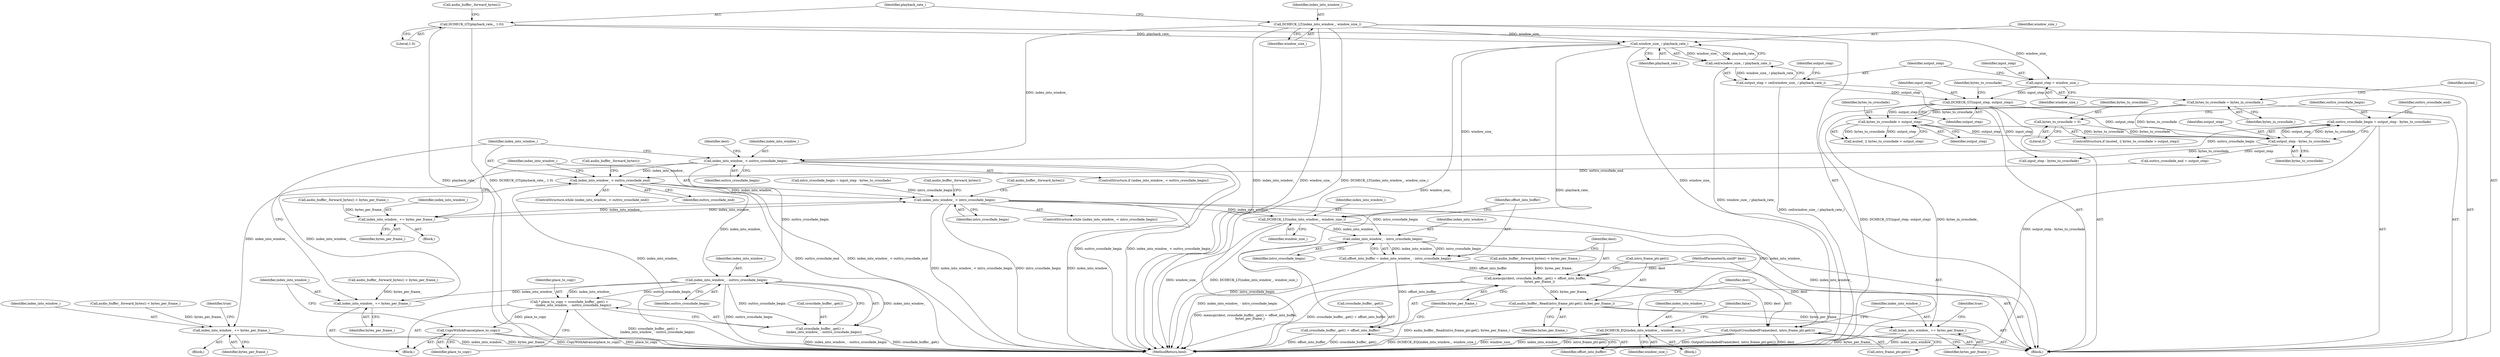 digraph "1_Chrome_802ecdb9cee0d66fe546bdf24e98150f8f716ad8_0@integer" {
"1000146" [label="(Call,outtro_crossfade_begin = output_step - bytes_to_crossfade)"];
"1000148" [label="(Call,output_step - bytes_to_crossfade)"];
"1000139" [label="(Call,bytes_to_crossfade > output_step)"];
"1000133" [label="(Call,bytes_to_crossfade = bytes_in_crossfade_)"];
"1000129" [label="(Call,DCHECK_GT(input_step, output_step))"];
"1000116" [label="(Call,input_step = window_size_)"];
"1000103" [label="(Call,DCHECK_LT(index_into_window_, window_size_))"];
"1000120" [label="(Call,output_step = ceil(window_size_ / playback_rate_))"];
"1000122" [label="(Call,ceil(window_size_ / playback_rate_))"];
"1000123" [label="(Call,window_size_ / playback_rate_)"];
"1000106" [label="(Call,DCHECK_GT(playback_rate_, 1.0))"];
"1000142" [label="(Call,bytes_to_crossfade = 0)"];
"1000162" [label="(Call,index_into_window_ < outtro_crossfade_begin)"];
"1000168" [label="(Call,index_into_window_ += bytes_per_frame_)"];
"1000174" [label="(Call,index_into_window_ < outtro_crossfade_end)"];
"1000192" [label="(Call,index_into_window_ - outtro_crossfade_begin)"];
"1000188" [label="(Call,* place_to_copy = crossfade_buffer_.get() +\n        (index_into_window_ - outtro_crossfade_begin))"];
"1000195" [label="(Call,CopyWithAdvance(place_to_copy))"];
"1000190" [label="(Call,crossfade_buffer_.get() +\n        (index_into_window_ - outtro_crossfade_begin))"];
"1000197" [label="(Call,index_into_window_ += bytes_per_frame_)"];
"1000201" [label="(Call,index_into_window_ < intro_crossfade_begin)"];
"1000212" [label="(Call,index_into_window_ += bytes_per_frame_)"];
"1000226" [label="(Call,DCHECK_EQ(index_into_window_, window_size_))"];
"1000231" [label="(Call,DCHECK_LT(index_into_window_, window_size_))"];
"1000237" [label="(Call,index_into_window_ - intro_crossfade_begin)"];
"1000235" [label="(Call,offset_into_buffer = index_into_window_ - intro_crossfade_begin)"];
"1000240" [label="(Call,memcpy(dest, crossfade_buffer_.get() + offset_into_buffer,\n         bytes_per_frame_))"];
"1000247" [label="(Call,audio_buffer_.Read(intro_frame_ptr.get(), bytes_per_frame_))"];
"1000253" [label="(Call,index_into_window_ += bytes_per_frame_)"];
"1000250" [label="(Call,OutputCrossfadedFrame(dest, intro_frame_ptr.get()))"];
"1000242" [label="(Call,crossfade_buffer_.get() + offset_into_buffer)"];
"1000135" [label="(Identifier,bytes_in_crossfade_)"];
"1000150" [label="(Identifier,bytes_to_crossfade)"];
"1000249" [label="(Identifier,bytes_per_frame_)"];
"1000116" [label="(Call,input_step = window_size_)"];
"1000163" [label="(Identifier,index_into_window_)"];
"1000191" [label="(Call,crossfade_buffer_.get())"];
"1000156" [label="(Call,intro_crossfade_begin = input_step - bytes_to_crossfade)"];
"1000245" [label="(Identifier,bytes_per_frame_)"];
"1000161" [label="(ControlStructure,if (index_into_window_ < outtro_crossfade_begin))"];
"1000257" [label="(Identifier,true)"];
"1000250" [label="(Call,OutputCrossfadedFrame(dest, intro_frame_ptr.get()))"];
"1000213" [label="(Identifier,index_into_window_)"];
"1000176" [label="(Identifier,outtro_crossfade_end)"];
"1000199" [label="(Identifier,bytes_per_frame_)"];
"1000232" [label="(Identifier,index_into_window_)"];
"1000179" [label="(Call,audio_buffer_.forward_bytes() < bytes_per_frame_)"];
"1000107" [label="(Identifier,playback_rate_)"];
"1000125" [label="(Identifier,playback_rate_)"];
"1000192" [label="(Call,index_into_window_ - outtro_crossfade_begin)"];
"1000165" [label="(Block,)"];
"1000143" [label="(Identifier,bytes_to_crossfade)"];
"1000254" [label="(Identifier,index_into_window_)"];
"1000134" [label="(Identifier,bytes_to_crossfade)"];
"1000196" [label="(Identifier,place_to_copy)"];
"1000239" [label="(Identifier,intro_crossfade_begin)"];
"1000230" [label="(Identifier,false)"];
"1000172" [label="(Identifier,true)"];
"1000147" [label="(Identifier,outtro_crossfade_begin)"];
"1000101" [label="(MethodParameterIn,uint8* dest)"];
"1000212" [label="(Call,index_into_window_ += bytes_per_frame_)"];
"1000228" [label="(Identifier,window_size_)"];
"1000118" [label="(Identifier,window_size_)"];
"1000123" [label="(Call,window_size_ / playback_rate_)"];
"1000104" [label="(Identifier,index_into_window_)"];
"1000243" [label="(Call,crossfade_buffer_.get())"];
"1000142" [label="(Call,bytes_to_crossfade = 0)"];
"1000177" [label="(Block,)"];
"1000148" [label="(Call,output_step - bytes_to_crossfade)"];
"1000203" [label="(Identifier,intro_crossfade_begin)"];
"1000170" [label="(Identifier,bytes_per_frame_)"];
"1000236" [label="(Identifier,offset_into_buffer)"];
"1000140" [label="(Identifier,bytes_to_crossfade)"];
"1000167" [label="(Identifier,dest)"];
"1000131" [label="(Identifier,output_step)"];
"1000174" [label="(Call,index_into_window_ < outtro_crossfade_end)"];
"1000149" [label="(Identifier,output_step)"];
"1000164" [label="(Identifier,outtro_crossfade_begin)"];
"1000190" [label="(Call,crossfade_buffer_.get() +\n        (index_into_window_ - outtro_crossfade_begin))"];
"1000141" [label="(Identifier,output_step)"];
"1000233" [label="(Identifier,window_size_)"];
"1000139" [label="(Call,bytes_to_crossfade > output_step)"];
"1000207" [label="(Call,audio_buffer_.forward_bytes())"];
"1000235" [label="(Call,offset_into_buffer = index_into_window_ - intro_crossfade_begin)"];
"1000244" [label="(Identifier,offset_into_buffer)"];
"1000237" [label="(Call,index_into_window_ - intro_crossfade_begin)"];
"1000231" [label="(Call,DCHECK_LT(index_into_window_, window_size_))"];
"1000117" [label="(Identifier,input_step)"];
"1000251" [label="(Identifier,dest)"];
"1000217" [label="(Call,audio_buffer_.forward_bytes())"];
"1000240" [label="(Call,memcpy(dest, crossfade_buffer_.get() + offset_into_buffer,\n         bytes_per_frame_))"];
"1000138" [label="(Identifier,muted_)"];
"1000129" [label="(Call,DCHECK_GT(input_step, output_step))"];
"1000103" [label="(Call,DCHECK_LT(index_into_window_, window_size_))"];
"1000128" [label="(Identifier,output_step)"];
"1000158" [label="(Call,input_step - bytes_to_crossfade)"];
"1000111" [label="(Call,audio_buffer_.forward_bytes())"];
"1000225" [label="(Block,)"];
"1000201" [label="(Call,index_into_window_ < intro_crossfade_begin)"];
"1000122" [label="(Call,ceil(window_size_ / playback_rate_))"];
"1000130" [label="(Identifier,input_step)"];
"1000169" [label="(Identifier,index_into_window_)"];
"1000189" [label="(Identifier,place_to_copy)"];
"1000247" [label="(Call,audio_buffer_.Read(intro_frame_ptr.get(), bytes_per_frame_))"];
"1000136" [label="(ControlStructure,if (muted_ || bytes_to_crossfade > output_step))"];
"1000168" [label="(Call,index_into_window_ += bytes_per_frame_)"];
"1000188" [label="(Call,* place_to_copy = crossfade_buffer_.get() +\n        (index_into_window_ - outtro_crossfade_begin))"];
"1000200" [label="(ControlStructure,while (index_into_window_ < intro_crossfade_begin))"];
"1000206" [label="(Call,audio_buffer_.forward_bytes() < bytes_per_frame_)"];
"1000121" [label="(Identifier,output_step)"];
"1000110" [label="(Call,audio_buffer_.forward_bytes() < bytes_per_frame_)"];
"1000195" [label="(Call,CopyWithAdvance(place_to_copy))"];
"1000153" [label="(Identifier,outtro_crossfade_end)"];
"1000180" [label="(Call,audio_buffer_.forward_bytes())"];
"1000253" [label="(Call,index_into_window_ += bytes_per_frame_)"];
"1000120" [label="(Call,output_step = ceil(window_size_ / playback_rate_))"];
"1000144" [label="(Literal,0)"];
"1000137" [label="(Call,muted_ || bytes_to_crossfade > output_step)"];
"1000124" [label="(Identifier,window_size_)"];
"1000202" [label="(Identifier,index_into_window_)"];
"1000248" [label="(Call,intro_frame_ptr.get())"];
"1000198" [label="(Identifier,index_into_window_)"];
"1000197" [label="(Call,index_into_window_ += bytes_per_frame_)"];
"1000146" [label="(Call,outtro_crossfade_begin = output_step - bytes_to_crossfade)"];
"1000175" [label="(Identifier,index_into_window_)"];
"1000162" [label="(Call,index_into_window_ < outtro_crossfade_begin)"];
"1000194" [label="(Identifier,outtro_crossfade_begin)"];
"1000108" [label="(Literal,1.0)"];
"1000204" [label="(Block,)"];
"1000214" [label="(Identifier,bytes_per_frame_)"];
"1000216" [label="(Call,audio_buffer_.forward_bytes() < bytes_per_frame_)"];
"1000242" [label="(Call,crossfade_buffer_.get() + offset_into_buffer)"];
"1000258" [label="(MethodReturn,bool)"];
"1000133" [label="(Call,bytes_to_crossfade = bytes_in_crossfade_)"];
"1000102" [label="(Block,)"];
"1000173" [label="(ControlStructure,while (index_into_window_ < outtro_crossfade_end))"];
"1000241" [label="(Identifier,dest)"];
"1000238" [label="(Identifier,index_into_window_)"];
"1000227" [label="(Identifier,index_into_window_)"];
"1000105" [label="(Identifier,window_size_)"];
"1000193" [label="(Identifier,index_into_window_)"];
"1000152" [label="(Call,outtro_crossfade_end = output_step)"];
"1000252" [label="(Call,intro_frame_ptr.get())"];
"1000106" [label="(Call,DCHECK_GT(playback_rate_, 1.0))"];
"1000226" [label="(Call,DCHECK_EQ(index_into_window_, window_size_))"];
"1000255" [label="(Identifier,bytes_per_frame_)"];
"1000146" -> "1000102"  [label="AST: "];
"1000146" -> "1000148"  [label="CFG: "];
"1000147" -> "1000146"  [label="AST: "];
"1000148" -> "1000146"  [label="AST: "];
"1000153" -> "1000146"  [label="CFG: "];
"1000146" -> "1000258"  [label="DDG: output_step - bytes_to_crossfade"];
"1000148" -> "1000146"  [label="DDG: output_step"];
"1000148" -> "1000146"  [label="DDG: bytes_to_crossfade"];
"1000146" -> "1000162"  [label="DDG: outtro_crossfade_begin"];
"1000148" -> "1000150"  [label="CFG: "];
"1000149" -> "1000148"  [label="AST: "];
"1000150" -> "1000148"  [label="AST: "];
"1000139" -> "1000148"  [label="DDG: output_step"];
"1000139" -> "1000148"  [label="DDG: bytes_to_crossfade"];
"1000129" -> "1000148"  [label="DDG: output_step"];
"1000133" -> "1000148"  [label="DDG: bytes_to_crossfade"];
"1000142" -> "1000148"  [label="DDG: bytes_to_crossfade"];
"1000148" -> "1000152"  [label="DDG: output_step"];
"1000148" -> "1000158"  [label="DDG: bytes_to_crossfade"];
"1000139" -> "1000137"  [label="AST: "];
"1000139" -> "1000141"  [label="CFG: "];
"1000140" -> "1000139"  [label="AST: "];
"1000141" -> "1000139"  [label="AST: "];
"1000137" -> "1000139"  [label="CFG: "];
"1000139" -> "1000137"  [label="DDG: bytes_to_crossfade"];
"1000139" -> "1000137"  [label="DDG: output_step"];
"1000133" -> "1000139"  [label="DDG: bytes_to_crossfade"];
"1000129" -> "1000139"  [label="DDG: output_step"];
"1000133" -> "1000102"  [label="AST: "];
"1000133" -> "1000135"  [label="CFG: "];
"1000134" -> "1000133"  [label="AST: "];
"1000135" -> "1000133"  [label="AST: "];
"1000138" -> "1000133"  [label="CFG: "];
"1000133" -> "1000258"  [label="DDG: bytes_in_crossfade_"];
"1000129" -> "1000102"  [label="AST: "];
"1000129" -> "1000131"  [label="CFG: "];
"1000130" -> "1000129"  [label="AST: "];
"1000131" -> "1000129"  [label="AST: "];
"1000134" -> "1000129"  [label="CFG: "];
"1000129" -> "1000258"  [label="DDG: DCHECK_GT(input_step, output_step)"];
"1000116" -> "1000129"  [label="DDG: input_step"];
"1000120" -> "1000129"  [label="DDG: output_step"];
"1000129" -> "1000158"  [label="DDG: input_step"];
"1000116" -> "1000102"  [label="AST: "];
"1000116" -> "1000118"  [label="CFG: "];
"1000117" -> "1000116"  [label="AST: "];
"1000118" -> "1000116"  [label="AST: "];
"1000121" -> "1000116"  [label="CFG: "];
"1000103" -> "1000116"  [label="DDG: window_size_"];
"1000103" -> "1000102"  [label="AST: "];
"1000103" -> "1000105"  [label="CFG: "];
"1000104" -> "1000103"  [label="AST: "];
"1000105" -> "1000103"  [label="AST: "];
"1000107" -> "1000103"  [label="CFG: "];
"1000103" -> "1000258"  [label="DDG: index_into_window_"];
"1000103" -> "1000258"  [label="DDG: window_size_"];
"1000103" -> "1000258"  [label="DDG: DCHECK_LT(index_into_window_, window_size_)"];
"1000103" -> "1000123"  [label="DDG: window_size_"];
"1000103" -> "1000162"  [label="DDG: index_into_window_"];
"1000120" -> "1000102"  [label="AST: "];
"1000120" -> "1000122"  [label="CFG: "];
"1000121" -> "1000120"  [label="AST: "];
"1000122" -> "1000120"  [label="AST: "];
"1000128" -> "1000120"  [label="CFG: "];
"1000120" -> "1000258"  [label="DDG: ceil(window_size_ / playback_rate_)"];
"1000122" -> "1000120"  [label="DDG: window_size_ / playback_rate_"];
"1000122" -> "1000123"  [label="CFG: "];
"1000123" -> "1000122"  [label="AST: "];
"1000122" -> "1000258"  [label="DDG: window_size_ / playback_rate_"];
"1000123" -> "1000122"  [label="DDG: window_size_"];
"1000123" -> "1000122"  [label="DDG: playback_rate_"];
"1000123" -> "1000125"  [label="CFG: "];
"1000124" -> "1000123"  [label="AST: "];
"1000125" -> "1000123"  [label="AST: "];
"1000123" -> "1000258"  [label="DDG: playback_rate_"];
"1000123" -> "1000258"  [label="DDG: window_size_"];
"1000106" -> "1000123"  [label="DDG: playback_rate_"];
"1000123" -> "1000226"  [label="DDG: window_size_"];
"1000123" -> "1000231"  [label="DDG: window_size_"];
"1000106" -> "1000102"  [label="AST: "];
"1000106" -> "1000108"  [label="CFG: "];
"1000107" -> "1000106"  [label="AST: "];
"1000108" -> "1000106"  [label="AST: "];
"1000111" -> "1000106"  [label="CFG: "];
"1000106" -> "1000258"  [label="DDG: playback_rate_"];
"1000106" -> "1000258"  [label="DDG: DCHECK_GT(playback_rate_, 1.0)"];
"1000142" -> "1000136"  [label="AST: "];
"1000142" -> "1000144"  [label="CFG: "];
"1000143" -> "1000142"  [label="AST: "];
"1000144" -> "1000142"  [label="AST: "];
"1000147" -> "1000142"  [label="CFG: "];
"1000162" -> "1000161"  [label="AST: "];
"1000162" -> "1000164"  [label="CFG: "];
"1000163" -> "1000162"  [label="AST: "];
"1000164" -> "1000162"  [label="AST: "];
"1000167" -> "1000162"  [label="CFG: "];
"1000175" -> "1000162"  [label="CFG: "];
"1000162" -> "1000258"  [label="DDG: outtro_crossfade_begin"];
"1000162" -> "1000258"  [label="DDG: index_into_window_ < outtro_crossfade_begin"];
"1000162" -> "1000168"  [label="DDG: index_into_window_"];
"1000162" -> "1000174"  [label="DDG: index_into_window_"];
"1000162" -> "1000192"  [label="DDG: outtro_crossfade_begin"];
"1000168" -> "1000165"  [label="AST: "];
"1000168" -> "1000170"  [label="CFG: "];
"1000169" -> "1000168"  [label="AST: "];
"1000170" -> "1000168"  [label="AST: "];
"1000172" -> "1000168"  [label="CFG: "];
"1000168" -> "1000258"  [label="DDG: index_into_window_"];
"1000168" -> "1000258"  [label="DDG: bytes_per_frame_"];
"1000110" -> "1000168"  [label="DDG: bytes_per_frame_"];
"1000174" -> "1000173"  [label="AST: "];
"1000174" -> "1000176"  [label="CFG: "];
"1000175" -> "1000174"  [label="AST: "];
"1000176" -> "1000174"  [label="AST: "];
"1000180" -> "1000174"  [label="CFG: "];
"1000202" -> "1000174"  [label="CFG: "];
"1000174" -> "1000258"  [label="DDG: outtro_crossfade_end"];
"1000174" -> "1000258"  [label="DDG: index_into_window_ < outtro_crossfade_end"];
"1000174" -> "1000258"  [label="DDG: index_into_window_"];
"1000197" -> "1000174"  [label="DDG: index_into_window_"];
"1000152" -> "1000174"  [label="DDG: outtro_crossfade_end"];
"1000174" -> "1000192"  [label="DDG: index_into_window_"];
"1000174" -> "1000201"  [label="DDG: index_into_window_"];
"1000192" -> "1000190"  [label="AST: "];
"1000192" -> "1000194"  [label="CFG: "];
"1000193" -> "1000192"  [label="AST: "];
"1000194" -> "1000192"  [label="AST: "];
"1000190" -> "1000192"  [label="CFG: "];
"1000192" -> "1000258"  [label="DDG: outtro_crossfade_begin"];
"1000192" -> "1000188"  [label="DDG: index_into_window_"];
"1000192" -> "1000188"  [label="DDG: outtro_crossfade_begin"];
"1000192" -> "1000190"  [label="DDG: index_into_window_"];
"1000192" -> "1000190"  [label="DDG: outtro_crossfade_begin"];
"1000192" -> "1000197"  [label="DDG: index_into_window_"];
"1000188" -> "1000177"  [label="AST: "];
"1000188" -> "1000190"  [label="CFG: "];
"1000189" -> "1000188"  [label="AST: "];
"1000190" -> "1000188"  [label="AST: "];
"1000196" -> "1000188"  [label="CFG: "];
"1000188" -> "1000258"  [label="DDG: crossfade_buffer_.get() +\n        (index_into_window_ - outtro_crossfade_begin)"];
"1000188" -> "1000195"  [label="DDG: place_to_copy"];
"1000195" -> "1000177"  [label="AST: "];
"1000195" -> "1000196"  [label="CFG: "];
"1000196" -> "1000195"  [label="AST: "];
"1000198" -> "1000195"  [label="CFG: "];
"1000195" -> "1000258"  [label="DDG: CopyWithAdvance(place_to_copy)"];
"1000195" -> "1000258"  [label="DDG: place_to_copy"];
"1000191" -> "1000190"  [label="AST: "];
"1000190" -> "1000258"  [label="DDG: crossfade_buffer_.get()"];
"1000190" -> "1000258"  [label="DDG: index_into_window_ - outtro_crossfade_begin"];
"1000197" -> "1000177"  [label="AST: "];
"1000197" -> "1000199"  [label="CFG: "];
"1000198" -> "1000197"  [label="AST: "];
"1000199" -> "1000197"  [label="AST: "];
"1000175" -> "1000197"  [label="CFG: "];
"1000179" -> "1000197"  [label="DDG: bytes_per_frame_"];
"1000201" -> "1000200"  [label="AST: "];
"1000201" -> "1000203"  [label="CFG: "];
"1000202" -> "1000201"  [label="AST: "];
"1000203" -> "1000201"  [label="AST: "];
"1000207" -> "1000201"  [label="CFG: "];
"1000217" -> "1000201"  [label="CFG: "];
"1000201" -> "1000258"  [label="DDG: index_into_window_ < intro_crossfade_begin"];
"1000201" -> "1000258"  [label="DDG: intro_crossfade_begin"];
"1000201" -> "1000258"  [label="DDG: index_into_window_"];
"1000212" -> "1000201"  [label="DDG: index_into_window_"];
"1000156" -> "1000201"  [label="DDG: intro_crossfade_begin"];
"1000201" -> "1000212"  [label="DDG: index_into_window_"];
"1000201" -> "1000226"  [label="DDG: index_into_window_"];
"1000201" -> "1000231"  [label="DDG: index_into_window_"];
"1000201" -> "1000237"  [label="DDG: intro_crossfade_begin"];
"1000212" -> "1000204"  [label="AST: "];
"1000212" -> "1000214"  [label="CFG: "];
"1000213" -> "1000212"  [label="AST: "];
"1000214" -> "1000212"  [label="AST: "];
"1000202" -> "1000212"  [label="CFG: "];
"1000206" -> "1000212"  [label="DDG: bytes_per_frame_"];
"1000226" -> "1000225"  [label="AST: "];
"1000226" -> "1000228"  [label="CFG: "];
"1000227" -> "1000226"  [label="AST: "];
"1000228" -> "1000226"  [label="AST: "];
"1000230" -> "1000226"  [label="CFG: "];
"1000226" -> "1000258"  [label="DDG: index_into_window_"];
"1000226" -> "1000258"  [label="DDG: DCHECK_EQ(index_into_window_, window_size_)"];
"1000226" -> "1000258"  [label="DDG: window_size_"];
"1000231" -> "1000102"  [label="AST: "];
"1000231" -> "1000233"  [label="CFG: "];
"1000232" -> "1000231"  [label="AST: "];
"1000233" -> "1000231"  [label="AST: "];
"1000236" -> "1000231"  [label="CFG: "];
"1000231" -> "1000258"  [label="DDG: DCHECK_LT(index_into_window_, window_size_)"];
"1000231" -> "1000258"  [label="DDG: window_size_"];
"1000231" -> "1000237"  [label="DDG: index_into_window_"];
"1000237" -> "1000235"  [label="AST: "];
"1000237" -> "1000239"  [label="CFG: "];
"1000238" -> "1000237"  [label="AST: "];
"1000239" -> "1000237"  [label="AST: "];
"1000235" -> "1000237"  [label="CFG: "];
"1000237" -> "1000258"  [label="DDG: intro_crossfade_begin"];
"1000237" -> "1000235"  [label="DDG: index_into_window_"];
"1000237" -> "1000235"  [label="DDG: intro_crossfade_begin"];
"1000237" -> "1000253"  [label="DDG: index_into_window_"];
"1000235" -> "1000102"  [label="AST: "];
"1000236" -> "1000235"  [label="AST: "];
"1000241" -> "1000235"  [label="CFG: "];
"1000235" -> "1000258"  [label="DDG: index_into_window_ - intro_crossfade_begin"];
"1000235" -> "1000240"  [label="DDG: offset_into_buffer"];
"1000235" -> "1000242"  [label="DDG: offset_into_buffer"];
"1000240" -> "1000102"  [label="AST: "];
"1000240" -> "1000245"  [label="CFG: "];
"1000241" -> "1000240"  [label="AST: "];
"1000242" -> "1000240"  [label="AST: "];
"1000245" -> "1000240"  [label="AST: "];
"1000248" -> "1000240"  [label="CFG: "];
"1000240" -> "1000258"  [label="DDG: memcpy(dest, crossfade_buffer_.get() + offset_into_buffer,\n         bytes_per_frame_)"];
"1000240" -> "1000258"  [label="DDG: crossfade_buffer_.get() + offset_into_buffer"];
"1000101" -> "1000240"  [label="DDG: dest"];
"1000216" -> "1000240"  [label="DDG: bytes_per_frame_"];
"1000240" -> "1000247"  [label="DDG: bytes_per_frame_"];
"1000240" -> "1000250"  [label="DDG: dest"];
"1000247" -> "1000102"  [label="AST: "];
"1000247" -> "1000249"  [label="CFG: "];
"1000248" -> "1000247"  [label="AST: "];
"1000249" -> "1000247"  [label="AST: "];
"1000251" -> "1000247"  [label="CFG: "];
"1000247" -> "1000258"  [label="DDG: audio_buffer_.Read(intro_frame_ptr.get(), bytes_per_frame_)"];
"1000247" -> "1000253"  [label="DDG: bytes_per_frame_"];
"1000253" -> "1000102"  [label="AST: "];
"1000253" -> "1000255"  [label="CFG: "];
"1000254" -> "1000253"  [label="AST: "];
"1000255" -> "1000253"  [label="AST: "];
"1000257" -> "1000253"  [label="CFG: "];
"1000253" -> "1000258"  [label="DDG: bytes_per_frame_"];
"1000253" -> "1000258"  [label="DDG: index_into_window_"];
"1000250" -> "1000102"  [label="AST: "];
"1000250" -> "1000252"  [label="CFG: "];
"1000251" -> "1000250"  [label="AST: "];
"1000252" -> "1000250"  [label="AST: "];
"1000254" -> "1000250"  [label="CFG: "];
"1000250" -> "1000258"  [label="DDG: dest"];
"1000250" -> "1000258"  [label="DDG: intro_frame_ptr.get()"];
"1000250" -> "1000258"  [label="DDG: OutputCrossfadedFrame(dest, intro_frame_ptr.get())"];
"1000101" -> "1000250"  [label="DDG: dest"];
"1000242" -> "1000244"  [label="CFG: "];
"1000243" -> "1000242"  [label="AST: "];
"1000244" -> "1000242"  [label="AST: "];
"1000245" -> "1000242"  [label="CFG: "];
"1000242" -> "1000258"  [label="DDG: offset_into_buffer"];
"1000242" -> "1000258"  [label="DDG: crossfade_buffer_.get()"];
}
